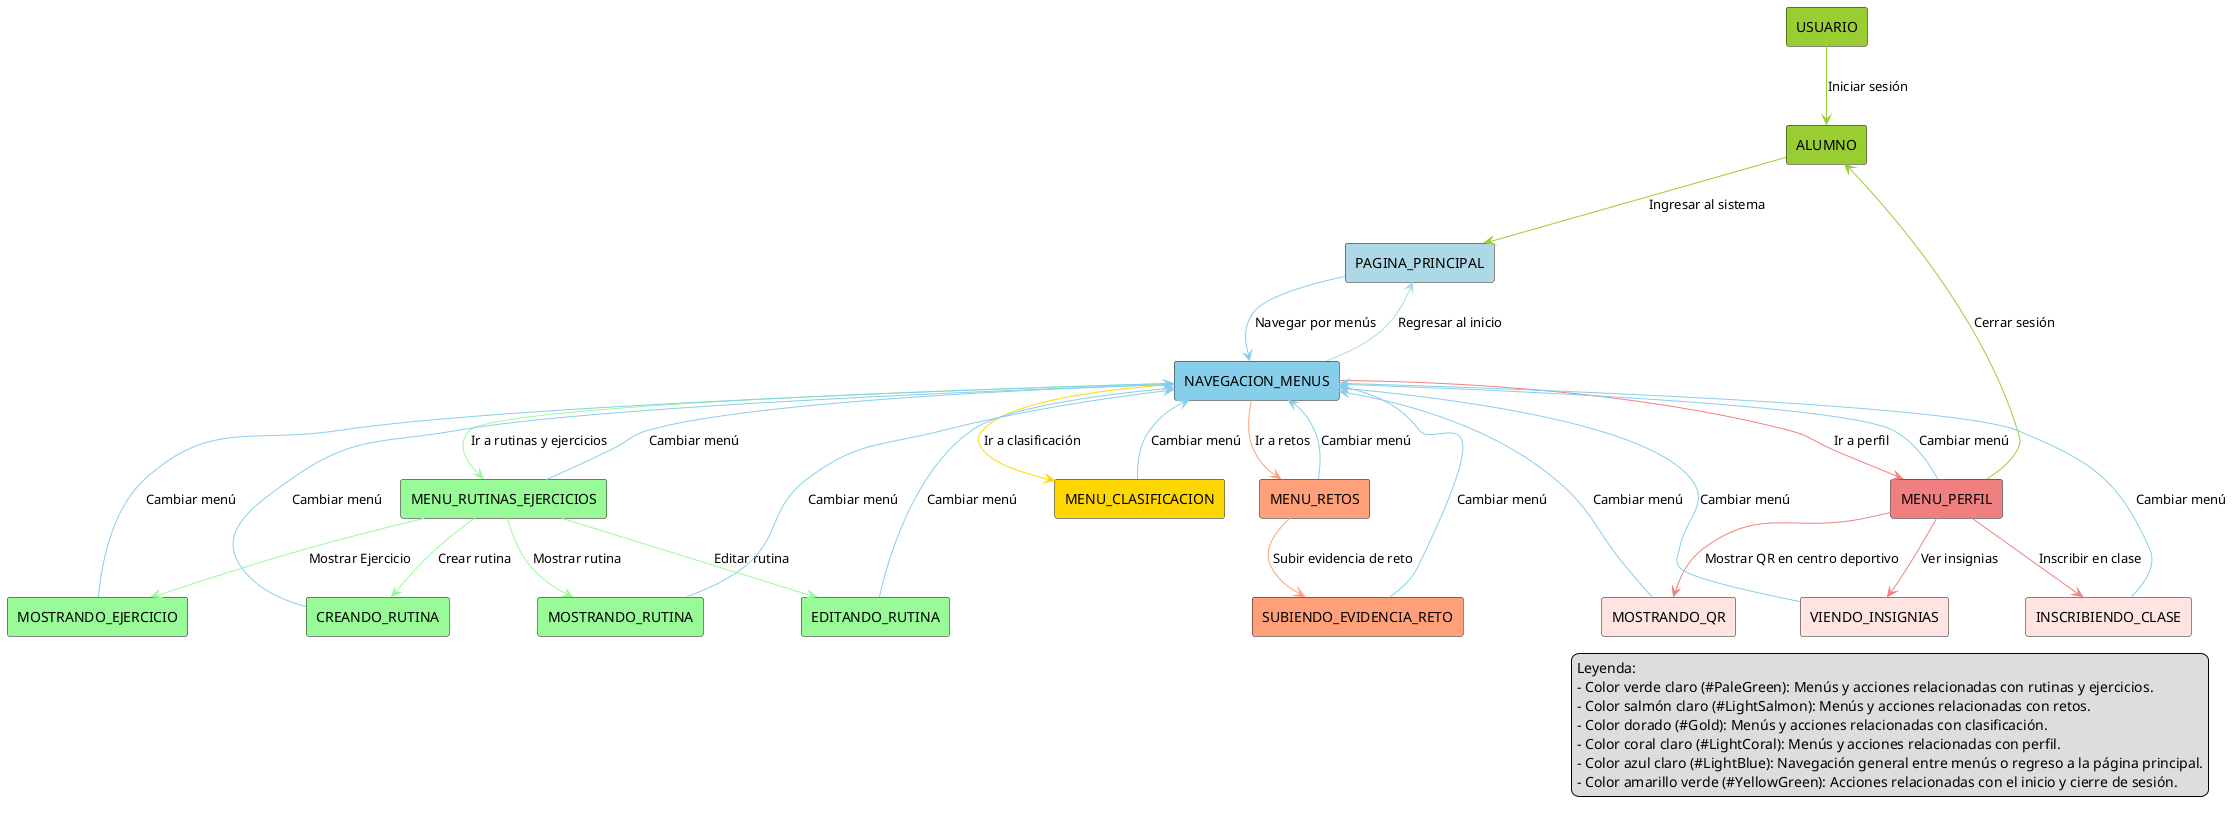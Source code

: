 @startuml AlumnosCasosDeUso
!define RECTANGLE(x, color) rectangle x #color

' === ACTORES Y ELEMENTOS PRINCIPALES ===
RECTANGLE(USUARIO, YellowGreen)
RECTANGLE(ALUMNO, YellowGreen)
RECTANGLE(PAGINA_PRINCIPAL, LightBlue)
RECTANGLE(NAVEGACION_MENUS, SkyBlue)

' === MENÚS ===
RECTANGLE(MENU_RUTINAS_EJERCICIOS, PaleGreen)
RECTANGLE(MENU_RETOS, LightSalmon)
RECTANGLE(MENU_CLASIFICACION, Gold)
RECTANGLE(MENU_PERFIL, LightCoral)

' === ACCIONES ===
RECTANGLE(VIENDO_INSIGNIAS, MistyRose)
RECTANGLE(INSCRIBIENDO_CLASE, MistyRose)
RECTANGLE(MOSTRANDO_QR, MistyRose)
RECTANGLE(CREANDO_RUTINA, PaleGreen)
RECTANGLE(EDITANDO_RUTINA, PaleGreen)
RECTANGLE(MOSTRANDO_RUTINA, PaleGreen)
RECTANGLE(MOSTRANDO_EJERCICIO, PaleGreen)
RECTANGLE(SUBIENDO_EVIDENCIA_RETO, LightSalmon)

' === RELACIONES PRINCIPALES ===
USUARIO -[#YellowGreen]-> ALUMNO: Iniciar sesión
ALUMNO -[#YellowGreen]-> PAGINA_PRINCIPAL : Ingresar al sistema
PAGINA_PRINCIPAL -[#SkyBlue]-> NAVEGACION_MENUS : Navegar por menús

' === ESTADO INTERMEDIO: NAVEGACIÓN ENTRE MENÚS ===
NAVEGACION_MENUS -[#PaleGreen]-> MENU_RUTINAS_EJERCICIOS : Ir a rutinas y ejercicios
NAVEGACION_MENUS -[#LightSalmon]-> MENU_RETOS : Ir a retos
NAVEGACION_MENUS -[#Gold]-> MENU_CLASIFICACION : Ir a clasificación
NAVEGACION_MENUS -[#LightCoral]-> MENU_PERFIL : Ir a perfil
NAVEGACION_MENUS -[#LightBlue]-> PAGINA_PRINCIPAL : Regresar al inicio

' === MENÚ RUTINAS Y EJERCICIOS ===
MENU_RUTINAS_EJERCICIOS -[#PaleGreen]-> CREANDO_RUTINA : Crear rutina
MENU_RUTINAS_EJERCICIOS -[#PaleGreen]-> EDITANDO_RUTINA : Editar rutina
MENU_RUTINAS_EJERCICIOS -[#PaleGreen]-> MOSTRANDO_RUTINA : Mostrar rutina
MENU_RUTINAS_EJERCICIOS -[#PaleGreen]-> MOSTRANDO_EJERCICIO : Mostrar Ejercicio
CREANDO_RUTINA -[#SkyBlue]-> NAVEGACION_MENUS : Cambiar menú
EDITANDO_RUTINA -[#SkyBlue]-> NAVEGACION_MENUS : Cambiar menú
MOSTRANDO_RUTINA -[#SkyBlue]-> NAVEGACION_MENUS : Cambiar menú
MOSTRANDO_EJERCICIO -[#SkyBlue]-> NAVEGACION_MENUS : Cambiar menú

' === MENÚ RETOS ===
MENU_RETOS -[#LightSalmon]-> SUBIENDO_EVIDENCIA_RETO : Subir evidencia de reto
SUBIENDO_EVIDENCIA_RETO -[#SkyBlue]-> NAVEGACION_MENUS : Cambiar menú

' === MENÚ PERFIL ===
MENU_PERFIL -[#LightCoral]-> VIENDO_INSIGNIAS : Ver insignias
MENU_PERFIL -[#LightCoral]-> INSCRIBIENDO_CLASE : Inscribir en clase
MENU_PERFIL -[#LightCoral]-> MOSTRANDO_QR : Mostrar QR en centro deportivo
MENU_PERFIL -[#YellowGreen]-> ALUMNO : Cerrar sesión
VIENDO_INSIGNIAS -[#SkyBlue]-> NAVEGACION_MENUS : Cambiar menú
INSCRIBIENDO_CLASE -[#SkyBlue]-> NAVEGACION_MENUS : Cambiar menú
MOSTRANDO_QR -[#SkyBlue]-> NAVEGACION_MENUS : Cambiar menú

' === CONEXIONES ENTRE ACCIONES Y MENÚS PRINCIPALES ===
MENU_PERFIL -[#SkyBlue]-> NAVEGACION_MENUS: Cambiar menú
MENU_CLASIFICACION -[#SkyBlue]-> NAVEGACION_MENUS: Cambiar menú
MENU_RETOS -[#SkyBlue]-> NAVEGACION_MENUS: Cambiar menú
MENU_RUTINAS_EJERCICIOS -[#SkyBlue]-> NAVEGACION_MENUS: Cambiar menú

' === LEYENDA ===
legend right
Leyenda:
- Color verde claro (#PaleGreen): Menús y acciones relacionadas con rutinas y ejercicios.
- Color salmón claro (#LightSalmon): Menús y acciones relacionadas con retos.
- Color dorado (#Gold): Menús y acciones relacionadas con clasificación.
- Color coral claro (#LightCoral): Menús y acciones relacionadas con perfil.
- Color azul claro (#LightBlue): Navegación general entre menús o regreso a la página principal.
- Color amarillo verde (#YellowGreen): Acciones relacionadas con el inicio y cierre de sesión.
end legend

@enduml
